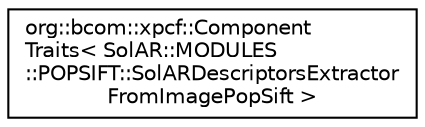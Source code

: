 digraph "Graphical Class Hierarchy"
{
 // LATEX_PDF_SIZE
  edge [fontname="Helvetica",fontsize="10",labelfontname="Helvetica",labelfontsize="10"];
  node [fontname="Helvetica",fontsize="10",shape=record];
  rankdir="LR";
  Node0 [label="org::bcom::xpcf::Component\lTraits\< SolAR::MODULES\l::POPSIFT::SolARDescriptorsExtractor\lFromImagePopSift \>",height=0.2,width=0.4,color="black", fillcolor="white", style="filled",URL="$structorg_1_1bcom_1_1xpcf_1_1_component_traits_3_01_sol_a_r_1_1_m_o_d_u_l_e_s_1_1_p_o_p_s_i_f_t_6a14d06bce7a94e28a5b62d81041850e.html",tooltip=" "];
}
